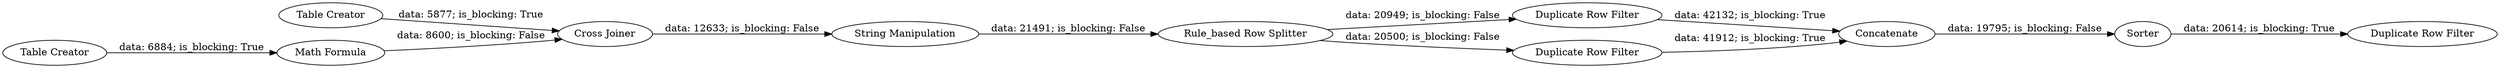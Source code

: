 digraph {
	"6059924953481214858_11" [label="Rule_based Row Splitter"]
	"6059924953481214858_14" [label=Sorter]
	"6059924953481214858_13" [label=Concatenate]
	"6059924953481214858_12" [label="Duplicate Row Filter"]
	"6059924953481214858_6" [label="String Manipulation"]
	"6059924953481214858_4" [label="Table Creator"]
	"6059924953481214858_15" [label="Duplicate Row Filter"]
	"6059924953481214858_10" [label="Math Formula"]
	"6059924953481214858_5" [label="Cross Joiner"]
	"6059924953481214858_3" [label="Table Creator"]
	"6059924953481214858_8" [label="Duplicate Row Filter"]
	"6059924953481214858_14" -> "6059924953481214858_8" [label="data: 20614; is_blocking: True"]
	"6059924953481214858_6" -> "6059924953481214858_11" [label="data: 21491; is_blocking: False"]
	"6059924953481214858_13" -> "6059924953481214858_14" [label="data: 19795; is_blocking: False"]
	"6059924953481214858_10" -> "6059924953481214858_5" [label="data: 8600; is_blocking: False"]
	"6059924953481214858_15" -> "6059924953481214858_13" [label="data: 41912; is_blocking: True"]
	"6059924953481214858_4" -> "6059924953481214858_5" [label="data: 5877; is_blocking: True"]
	"6059924953481214858_11" -> "6059924953481214858_12" [label="data: 20949; is_blocking: False"]
	"6059924953481214858_11" -> "6059924953481214858_15" [label="data: 20500; is_blocking: False"]
	"6059924953481214858_12" -> "6059924953481214858_13" [label="data: 42132; is_blocking: True"]
	"6059924953481214858_3" -> "6059924953481214858_10" [label="data: 6884; is_blocking: True"]
	"6059924953481214858_5" -> "6059924953481214858_6" [label="data: 12633; is_blocking: False"]
	rankdir=LR
}
